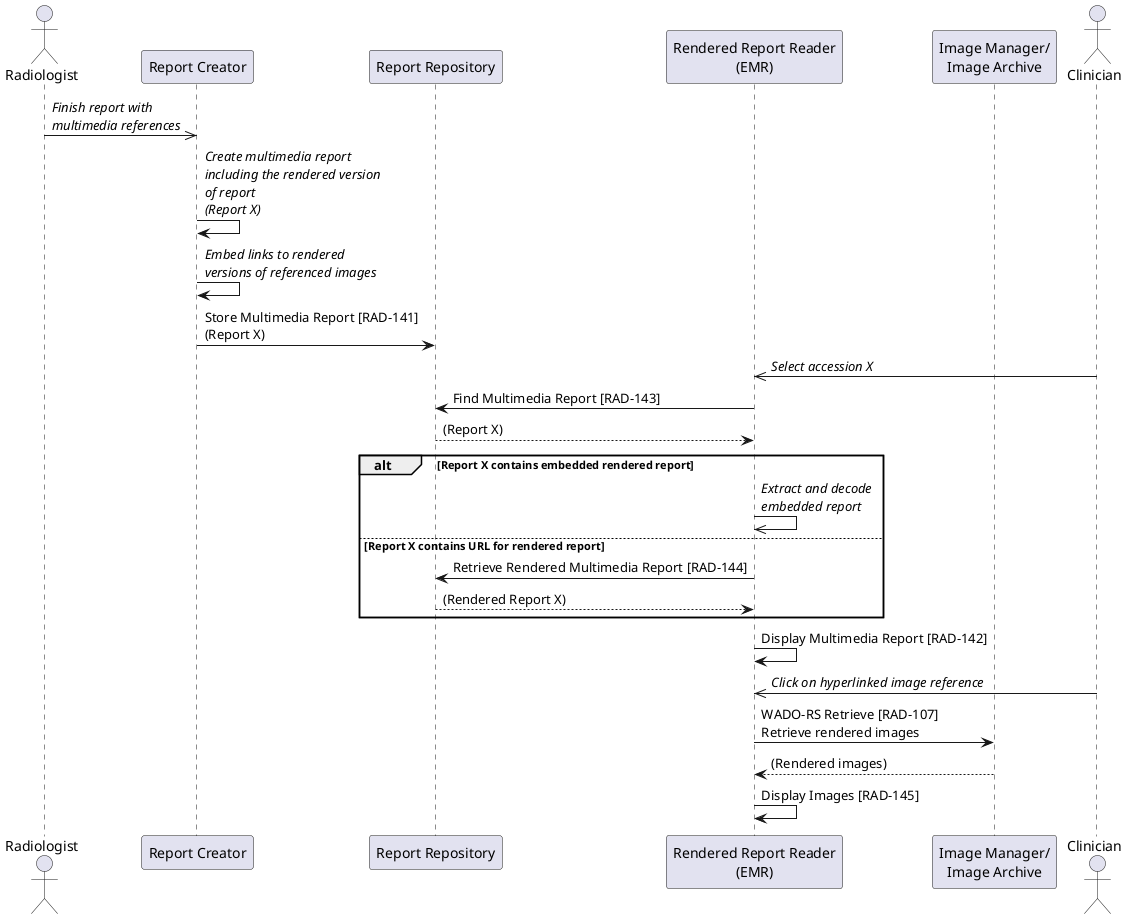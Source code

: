 @startuml

actor "Radiologist" as Rad

participant "Report Creator" as RCreator
participant "Report Repository" as Repo
participant "Rendered Report Reader\n(EMR)" as EMR

participant "Image Manager/\nImage Archive" as Archive

actor Clinician as Clinician

Rad->>RCreator: //Finish report with//\n//multimedia references//
RCreator->RCreator: //Create multimedia report//\n//including the rendered version//\n//of report//\n//(Report X)//
RCreator->RCreator: //Embed links to rendered//\n//versions of referenced images//

RCreator->Repo: Store Multimedia Report [RAD-141]\n(Report X)

Clinician->>EMR: //Select accession X//

EMR->Repo: Find Multimedia Report [RAD-143]
Repo-->EMR:(Report X)

alt Report X contains embedded rendered report
EMR->>EMR: //Extract and decode//\n//embedded report//
else Report X contains URL for rendered report
EMR->Repo: Retrieve Rendered Multimedia Report [RAD-144]
Repo-->EMR: (Rendered Report X)
end

EMR->EMR: Display Multimedia Report [RAD-142]
Clinician->>EMR: //Click on hyperlinked image reference//

EMR->Archive: WADO-RS Retrieve [RAD-107]\nRetrieve rendered images
Archive-->EMR: (Rendered images)
EMR->EMR: Display Images [RAD-145]

@enduml